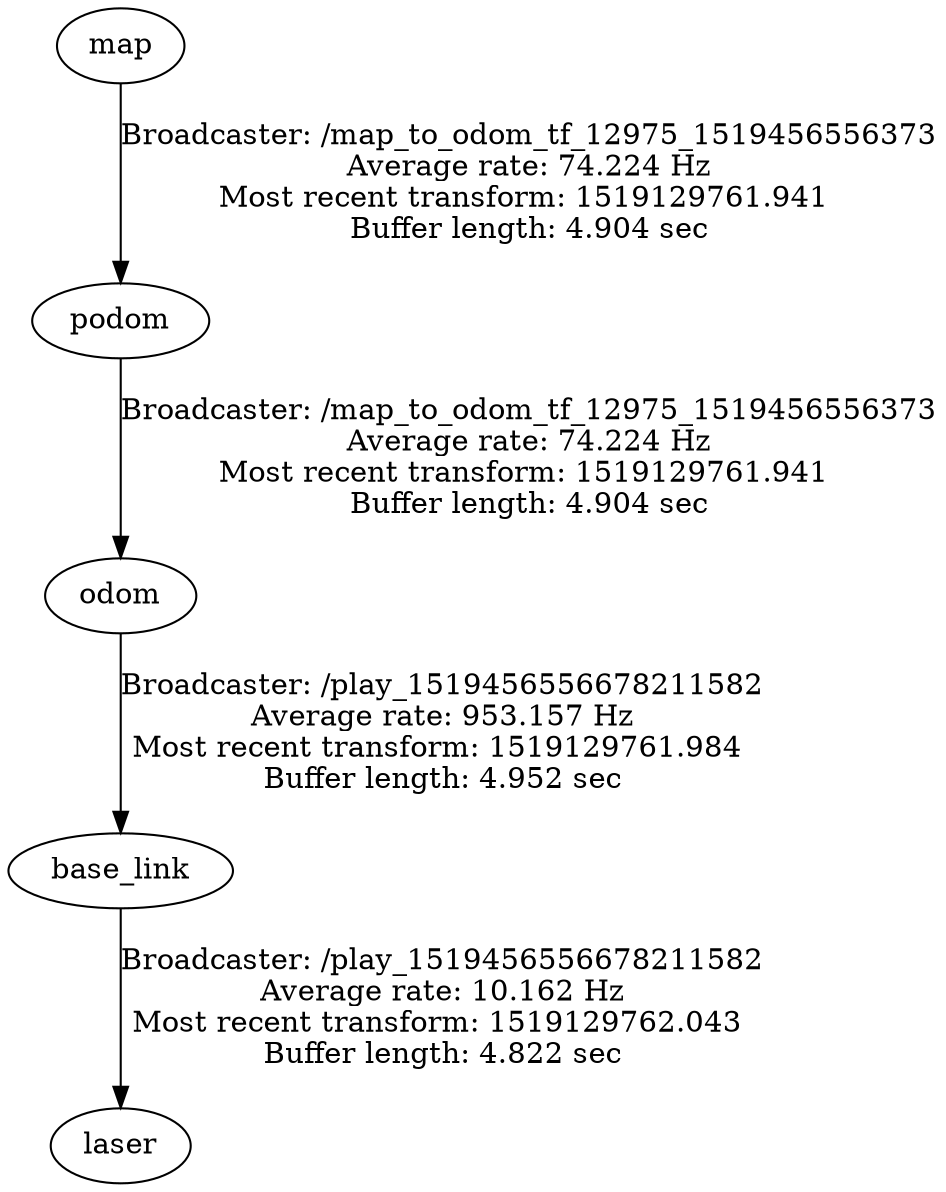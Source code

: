 digraph G {
"odom" -> "base_link"[label="Broadcaster: /play_1519456556678211582\nAverage rate: 953.157 Hz\nMost recent transform: 1519129761.984 \nBuffer length: 4.952 sec\n"];
"podom" -> "odom"[label="Broadcaster: /map_to_odom_tf_12975_1519456556373\nAverage rate: 74.224 Hz\nMost recent transform: 1519129761.941 \nBuffer length: 4.904 sec\n"];
"map" -> "podom"[label="Broadcaster: /map_to_odom_tf_12975_1519456556373\nAverage rate: 74.224 Hz\nMost recent transform: 1519129761.941 \nBuffer length: 4.904 sec\n"];
"base_link" -> "laser"[label="Broadcaster: /play_1519456556678211582\nAverage rate: 10.162 Hz\nMost recent transform: 1519129762.043 \nBuffer length: 4.822 sec\n"];
}